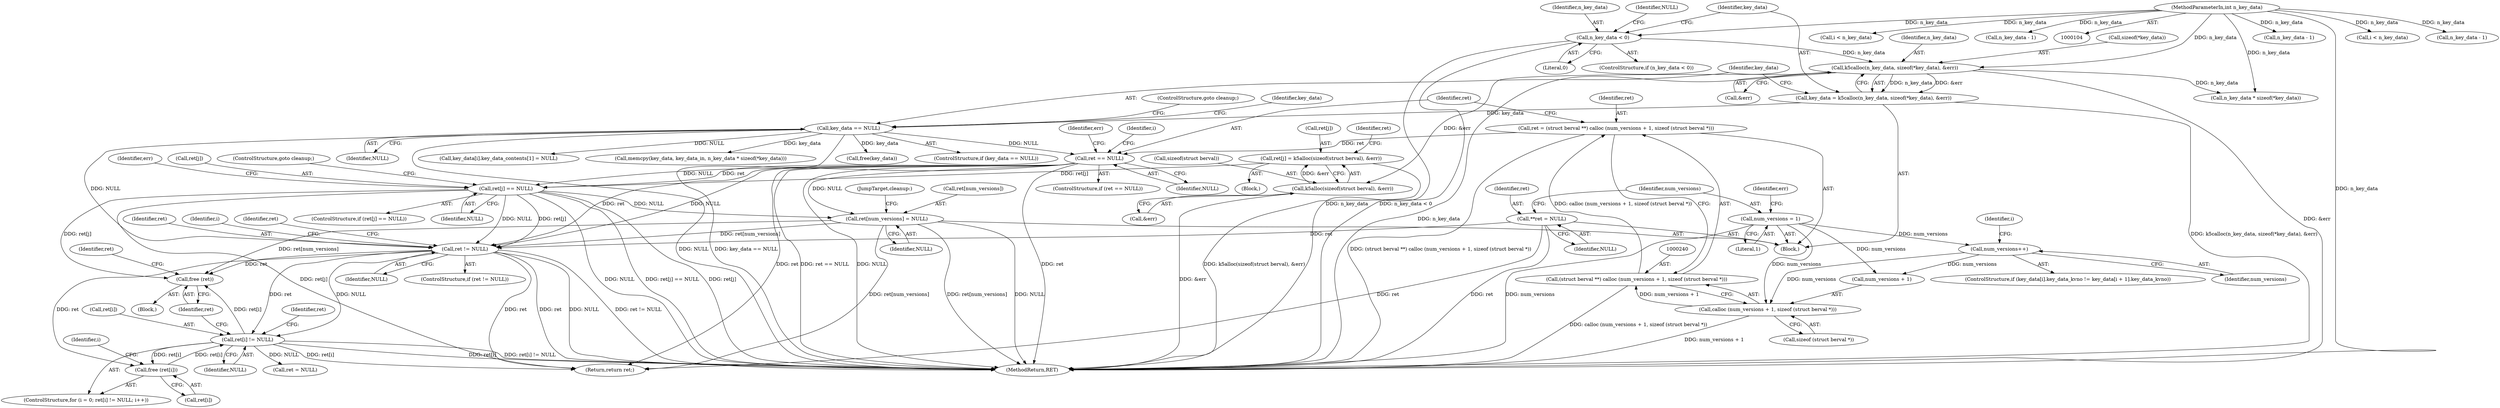digraph "0_krb5_04038bf3633c4b909b5ded3072dc88c8c419bf16@pointer" {
"1000410" [label="(Call,free (ret))"];
"1000391" [label="(Call,ret != NULL)"];
"1000310" [label="(Call,ret[j] == NULL)"];
"1000300" [label="(Call,ret[j] = k5alloc(sizeof(struct berval), &err))"];
"1000304" [label="(Call,k5alloc(sizeof(struct berval), &err))"];
"1000137" [label="(Call,k5calloc(n_key_data, sizeof(*key_data), &err))"];
"1000130" [label="(Call,n_key_data < 0)"];
"1000106" [label="(MethodParameterIn,int n_key_data)"];
"1000248" [label="(Call,ret == NULL)"];
"1000237" [label="(Call,ret = (struct berval **) calloc (num_versions + 1, sizeof (struct berval *)))"];
"1000239" [label="(Call,(struct berval **) calloc (num_versions + 1, sizeof (struct berval *)))"];
"1000241" [label="(Call,calloc (num_versions + 1, sizeof (struct berval *)))"];
"1000235" [label="(Call,num_versions++)"];
"1000115" [label="(Call,num_versions = 1)"];
"1000145" [label="(Call,key_data == NULL)"];
"1000135" [label="(Call,key_data = k5calloc(n_key_data, sizeof(*key_data), &err))"];
"1000377" [label="(Call,ret[num_versions] = NULL)"];
"1000110" [label="(Call,**ret = NULL)"];
"1000399" [label="(Call,ret[i] != NULL)"];
"1000406" [label="(Call,free (ret[i]))"];
"1000108" [label="(Block,)"];
"1000249" [label="(Identifier,ret)"];
"1000365" [label="(Call,n_key_data - 1)"];
"1000382" [label="(JumpTarget,cleanup:)"];
"1000391" [label="(Call,ret != NULL)"];
"1000117" [label="(Literal,1)"];
"1000235" [label="(Call,num_versions++)"];
"1000304" [label="(Call,k5alloc(sizeof(struct berval), &err))"];
"1000137" [label="(Call,k5calloc(n_key_data, sizeof(*key_data), &err))"];
"1000131" [label="(Identifier,n_key_data)"];
"1000383" [label="(Call,free(key_data))"];
"1000377" [label="(Call,ret[num_versions] = NULL)"];
"1000161" [label="(Call,i < n_key_data)"];
"1000415" [label="(Return,return ret;)"];
"1000403" [label="(Identifier,NULL)"];
"1000134" [label="(Identifier,NULL)"];
"1000139" [label="(Call,sizeof(*key_data))"];
"1000309" [label="(ControlStructure,if (ret[j] == NULL))"];
"1000314" [label="(Identifier,NULL)"];
"1000116" [label="(Identifier,num_versions)"];
"1000307" [label="(Call,&err)"];
"1000405" [label="(Identifier,i)"];
"1000136" [label="(Identifier,key_data)"];
"1000144" [label="(ControlStructure,if (key_data == NULL))"];
"1000413" [label="(Identifier,ret)"];
"1000311" [label="(Call,ret[j])"];
"1000253" [label="(Identifier,err)"];
"1000236" [label="(Identifier,num_versions)"];
"1000147" [label="(Identifier,NULL)"];
"1000150" [label="(Identifier,key_data)"];
"1000112" [label="(Identifier,NULL)"];
"1000216" [label="(Call,n_key_data - 1)"];
"1000238" [label="(Identifier,ret)"];
"1000259" [label="(Identifier,i)"];
"1000201" [label="(Call,key_data[i].key_data_contents[1] = NULL)"];
"1000393" [label="(Identifier,NULL)"];
"1000132" [label="(Literal,0)"];
"1000417" [label="(MethodReturn,RET)"];
"1000130" [label="(Call,n_key_data < 0)"];
"1000312" [label="(Identifier,ret)"];
"1000142" [label="(Call,&err)"];
"1000395" [label="(ControlStructure,for (i = 0; ret[i] != NULL; i++))"];
"1000106" [label="(MethodParameterIn,int n_key_data)"];
"1000392" [label="(Identifier,ret)"];
"1000315" [label="(ControlStructure,goto cleanup;)"];
"1000299" [label="(Block,)"];
"1000237" [label="(Call,ret = (struct berval **) calloc (num_versions + 1, sizeof (struct berval *)))"];
"1000221" [label="(ControlStructure,if (key_data[i].key_data_kvno != key_data[i + 1].key_data_kvno))"];
"1000110" [label="(Call,**ret = NULL)"];
"1000115" [label="(Call,num_versions = 1)"];
"1000276" [label="(Call,i < n_key_data)"];
"1000300" [label="(Call,ret[j] = k5alloc(sizeof(struct berval), &err))"];
"1000407" [label="(Call,ret[i])"];
"1000129" [label="(ControlStructure,if (n_key_data < 0))"];
"1000411" [label="(Identifier,ret)"];
"1000408" [label="(Identifier,ret)"];
"1000406" [label="(Call,free (ret[i]))"];
"1000241" [label="(Call,calloc (num_versions + 1, sizeof (struct berval *)))"];
"1000400" [label="(Call,ret[i])"];
"1000239" [label="(Call,(struct berval **) calloc (num_versions + 1, sizeof (struct berval *)))"];
"1000310" [label="(Call,ret[j] == NULL)"];
"1000317" [label="(Identifier,err)"];
"1000397" [label="(Identifier,i)"];
"1000248" [label="(Call,ret == NULL)"];
"1000146" [label="(Identifier,key_data)"];
"1000399" [label="(Call,ret[i] != NULL)"];
"1000305" [label="(Call,sizeof(struct berval))"];
"1000111" [label="(Identifier,ret)"];
"1000247" [label="(ControlStructure,if (ret == NULL))"];
"1000394" [label="(Block,)"];
"1000138" [label="(Identifier,n_key_data)"];
"1000220" [label="(Identifier,i)"];
"1000410" [label="(Call,free (ret))"];
"1000145" [label="(Call,key_data == NULL)"];
"1000242" [label="(Call,num_versions + 1)"];
"1000135" [label="(Call,key_data = k5calloc(n_key_data, sizeof(*key_data), &err))"];
"1000123" [label="(Identifier,err)"];
"1000301" [label="(Call,ret[j])"];
"1000152" [label="(Call,n_key_data * sizeof(*key_data))"];
"1000390" [label="(ControlStructure,if (ret != NULL))"];
"1000287" [label="(Call,n_key_data - 1)"];
"1000149" [label="(Call,memcpy(key_data, key_data_in, n_key_data * sizeof(*key_data)))"];
"1000378" [label="(Call,ret[num_versions])"];
"1000381" [label="(Identifier,NULL)"];
"1000245" [label="(Call,sizeof (struct berval *))"];
"1000250" [label="(Identifier,NULL)"];
"1000148" [label="(ControlStructure,goto cleanup;)"];
"1000416" [label="(Identifier,ret)"];
"1000412" [label="(Call,ret = NULL)"];
"1000410" -> "1000394"  [label="AST: "];
"1000410" -> "1000411"  [label="CFG: "];
"1000411" -> "1000410"  [label="AST: "];
"1000413" -> "1000410"  [label="CFG: "];
"1000391" -> "1000410"  [label="DDG: ret"];
"1000310" -> "1000410"  [label="DDG: ret[j]"];
"1000399" -> "1000410"  [label="DDG: ret[i]"];
"1000377" -> "1000410"  [label="DDG: ret[num_versions]"];
"1000391" -> "1000390"  [label="AST: "];
"1000391" -> "1000393"  [label="CFG: "];
"1000392" -> "1000391"  [label="AST: "];
"1000393" -> "1000391"  [label="AST: "];
"1000397" -> "1000391"  [label="CFG: "];
"1000416" -> "1000391"  [label="CFG: "];
"1000391" -> "1000417"  [label="DDG: ret"];
"1000391" -> "1000417"  [label="DDG: NULL"];
"1000391" -> "1000417"  [label="DDG: ret != NULL"];
"1000310" -> "1000391"  [label="DDG: ret[j]"];
"1000310" -> "1000391"  [label="DDG: NULL"];
"1000377" -> "1000391"  [label="DDG: ret[num_versions]"];
"1000110" -> "1000391"  [label="DDG: ret"];
"1000248" -> "1000391"  [label="DDG: ret"];
"1000248" -> "1000391"  [label="DDG: NULL"];
"1000145" -> "1000391"  [label="DDG: NULL"];
"1000391" -> "1000399"  [label="DDG: ret"];
"1000391" -> "1000399"  [label="DDG: NULL"];
"1000391" -> "1000406"  [label="DDG: ret"];
"1000391" -> "1000415"  [label="DDG: ret"];
"1000310" -> "1000309"  [label="AST: "];
"1000310" -> "1000314"  [label="CFG: "];
"1000311" -> "1000310"  [label="AST: "];
"1000314" -> "1000310"  [label="AST: "];
"1000315" -> "1000310"  [label="CFG: "];
"1000317" -> "1000310"  [label="CFG: "];
"1000310" -> "1000417"  [label="DDG: ret[j] == NULL"];
"1000310" -> "1000417"  [label="DDG: ret[j]"];
"1000310" -> "1000417"  [label="DDG: NULL"];
"1000300" -> "1000310"  [label="DDG: ret[j]"];
"1000248" -> "1000310"  [label="DDG: ret"];
"1000248" -> "1000310"  [label="DDG: NULL"];
"1000310" -> "1000377"  [label="DDG: NULL"];
"1000310" -> "1000415"  [label="DDG: ret[j]"];
"1000300" -> "1000299"  [label="AST: "];
"1000300" -> "1000304"  [label="CFG: "];
"1000301" -> "1000300"  [label="AST: "];
"1000304" -> "1000300"  [label="AST: "];
"1000312" -> "1000300"  [label="CFG: "];
"1000300" -> "1000417"  [label="DDG: k5alloc(sizeof(struct berval), &err)"];
"1000304" -> "1000300"  [label="DDG: &err"];
"1000304" -> "1000307"  [label="CFG: "];
"1000305" -> "1000304"  [label="AST: "];
"1000307" -> "1000304"  [label="AST: "];
"1000304" -> "1000417"  [label="DDG: &err"];
"1000137" -> "1000304"  [label="DDG: &err"];
"1000137" -> "1000135"  [label="AST: "];
"1000137" -> "1000142"  [label="CFG: "];
"1000138" -> "1000137"  [label="AST: "];
"1000139" -> "1000137"  [label="AST: "];
"1000142" -> "1000137"  [label="AST: "];
"1000135" -> "1000137"  [label="CFG: "];
"1000137" -> "1000417"  [label="DDG: &err"];
"1000137" -> "1000417"  [label="DDG: n_key_data"];
"1000137" -> "1000135"  [label="DDG: n_key_data"];
"1000137" -> "1000135"  [label="DDG: &err"];
"1000130" -> "1000137"  [label="DDG: n_key_data"];
"1000106" -> "1000137"  [label="DDG: n_key_data"];
"1000137" -> "1000152"  [label="DDG: n_key_data"];
"1000130" -> "1000129"  [label="AST: "];
"1000130" -> "1000132"  [label="CFG: "];
"1000131" -> "1000130"  [label="AST: "];
"1000132" -> "1000130"  [label="AST: "];
"1000134" -> "1000130"  [label="CFG: "];
"1000136" -> "1000130"  [label="CFG: "];
"1000130" -> "1000417"  [label="DDG: n_key_data < 0"];
"1000130" -> "1000417"  [label="DDG: n_key_data"];
"1000106" -> "1000130"  [label="DDG: n_key_data"];
"1000106" -> "1000104"  [label="AST: "];
"1000106" -> "1000417"  [label="DDG: n_key_data"];
"1000106" -> "1000152"  [label="DDG: n_key_data"];
"1000106" -> "1000161"  [label="DDG: n_key_data"];
"1000106" -> "1000216"  [label="DDG: n_key_data"];
"1000106" -> "1000276"  [label="DDG: n_key_data"];
"1000106" -> "1000287"  [label="DDG: n_key_data"];
"1000106" -> "1000365"  [label="DDG: n_key_data"];
"1000248" -> "1000247"  [label="AST: "];
"1000248" -> "1000250"  [label="CFG: "];
"1000249" -> "1000248"  [label="AST: "];
"1000250" -> "1000248"  [label="AST: "];
"1000253" -> "1000248"  [label="CFG: "];
"1000259" -> "1000248"  [label="CFG: "];
"1000248" -> "1000417"  [label="DDG: ret == NULL"];
"1000248" -> "1000417"  [label="DDG: NULL"];
"1000248" -> "1000417"  [label="DDG: ret"];
"1000237" -> "1000248"  [label="DDG: ret"];
"1000145" -> "1000248"  [label="DDG: NULL"];
"1000248" -> "1000377"  [label="DDG: NULL"];
"1000248" -> "1000415"  [label="DDG: ret"];
"1000237" -> "1000108"  [label="AST: "];
"1000237" -> "1000239"  [label="CFG: "];
"1000238" -> "1000237"  [label="AST: "];
"1000239" -> "1000237"  [label="AST: "];
"1000249" -> "1000237"  [label="CFG: "];
"1000237" -> "1000417"  [label="DDG: (struct berval **) calloc (num_versions + 1, sizeof (struct berval *))"];
"1000239" -> "1000237"  [label="DDG: calloc (num_versions + 1, sizeof (struct berval *))"];
"1000239" -> "1000241"  [label="CFG: "];
"1000240" -> "1000239"  [label="AST: "];
"1000241" -> "1000239"  [label="AST: "];
"1000239" -> "1000417"  [label="DDG: calloc (num_versions + 1, sizeof (struct berval *))"];
"1000241" -> "1000239"  [label="DDG: num_versions + 1"];
"1000241" -> "1000245"  [label="CFG: "];
"1000242" -> "1000241"  [label="AST: "];
"1000245" -> "1000241"  [label="AST: "];
"1000241" -> "1000417"  [label="DDG: num_versions + 1"];
"1000235" -> "1000241"  [label="DDG: num_versions"];
"1000115" -> "1000241"  [label="DDG: num_versions"];
"1000235" -> "1000221"  [label="AST: "];
"1000235" -> "1000236"  [label="CFG: "];
"1000236" -> "1000235"  [label="AST: "];
"1000220" -> "1000235"  [label="CFG: "];
"1000115" -> "1000235"  [label="DDG: num_versions"];
"1000235" -> "1000242"  [label="DDG: num_versions"];
"1000115" -> "1000108"  [label="AST: "];
"1000115" -> "1000117"  [label="CFG: "];
"1000116" -> "1000115"  [label="AST: "];
"1000117" -> "1000115"  [label="AST: "];
"1000123" -> "1000115"  [label="CFG: "];
"1000115" -> "1000417"  [label="DDG: num_versions"];
"1000115" -> "1000242"  [label="DDG: num_versions"];
"1000145" -> "1000144"  [label="AST: "];
"1000145" -> "1000147"  [label="CFG: "];
"1000146" -> "1000145"  [label="AST: "];
"1000147" -> "1000145"  [label="AST: "];
"1000148" -> "1000145"  [label="CFG: "];
"1000150" -> "1000145"  [label="CFG: "];
"1000145" -> "1000417"  [label="DDG: key_data == NULL"];
"1000145" -> "1000417"  [label="DDG: NULL"];
"1000135" -> "1000145"  [label="DDG: key_data"];
"1000145" -> "1000149"  [label="DDG: key_data"];
"1000145" -> "1000201"  [label="DDG: NULL"];
"1000145" -> "1000383"  [label="DDG: key_data"];
"1000135" -> "1000108"  [label="AST: "];
"1000136" -> "1000135"  [label="AST: "];
"1000146" -> "1000135"  [label="CFG: "];
"1000135" -> "1000417"  [label="DDG: k5calloc(n_key_data, sizeof(*key_data), &err)"];
"1000377" -> "1000108"  [label="AST: "];
"1000377" -> "1000381"  [label="CFG: "];
"1000378" -> "1000377"  [label="AST: "];
"1000381" -> "1000377"  [label="AST: "];
"1000382" -> "1000377"  [label="CFG: "];
"1000377" -> "1000417"  [label="DDG: ret[num_versions]"];
"1000377" -> "1000417"  [label="DDG: NULL"];
"1000377" -> "1000415"  [label="DDG: ret[num_versions]"];
"1000110" -> "1000108"  [label="AST: "];
"1000110" -> "1000112"  [label="CFG: "];
"1000111" -> "1000110"  [label="AST: "];
"1000112" -> "1000110"  [label="AST: "];
"1000116" -> "1000110"  [label="CFG: "];
"1000110" -> "1000417"  [label="DDG: ret"];
"1000110" -> "1000415"  [label="DDG: ret"];
"1000399" -> "1000395"  [label="AST: "];
"1000399" -> "1000403"  [label="CFG: "];
"1000400" -> "1000399"  [label="AST: "];
"1000403" -> "1000399"  [label="AST: "];
"1000408" -> "1000399"  [label="CFG: "];
"1000411" -> "1000399"  [label="CFG: "];
"1000399" -> "1000417"  [label="DDG: ret[i]"];
"1000399" -> "1000417"  [label="DDG: ret[i] != NULL"];
"1000406" -> "1000399"  [label="DDG: ret[i]"];
"1000399" -> "1000406"  [label="DDG: ret[i]"];
"1000399" -> "1000412"  [label="DDG: NULL"];
"1000399" -> "1000415"  [label="DDG: ret[i]"];
"1000406" -> "1000395"  [label="AST: "];
"1000406" -> "1000407"  [label="CFG: "];
"1000407" -> "1000406"  [label="AST: "];
"1000405" -> "1000406"  [label="CFG: "];
}
